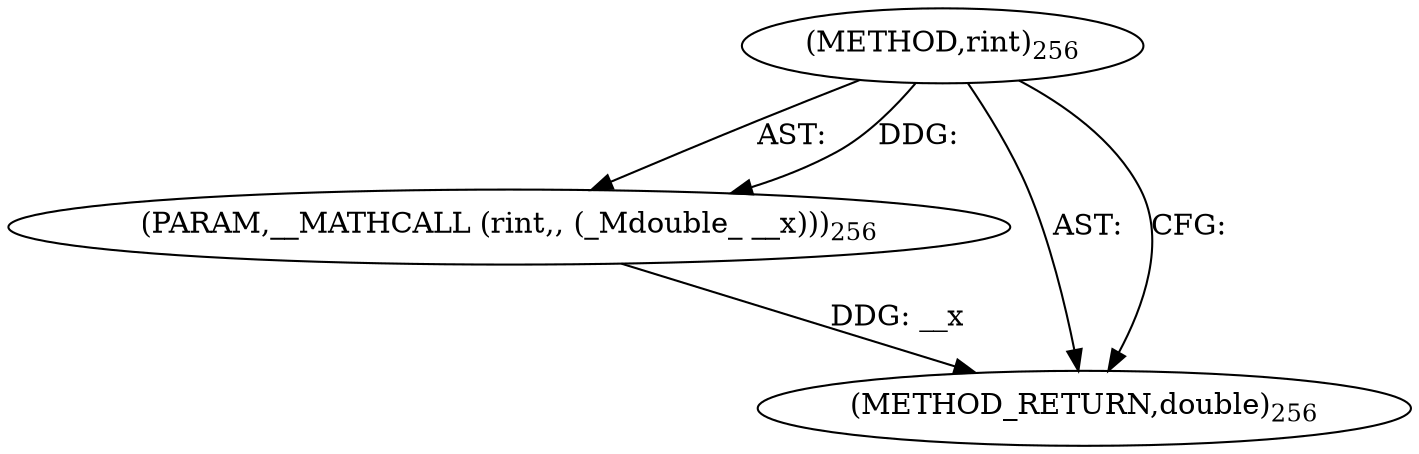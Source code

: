 digraph "rint" {  
"6376" [label = <(METHOD,rint)<SUB>256</SUB>> ]
"6377" [label = <(PARAM,__MATHCALL (rint,, (_Mdouble_ __x)))<SUB>256</SUB>> ]
"6378" [label = <(METHOD_RETURN,double)<SUB>256</SUB>> ]
  "6376" -> "6377"  [ label = "AST: "] 
  "6376" -> "6378"  [ label = "AST: "] 
  "6376" -> "6378"  [ label = "CFG: "] 
  "6377" -> "6378"  [ label = "DDG: __x"] 
  "6376" -> "6377"  [ label = "DDG: "] 
}
